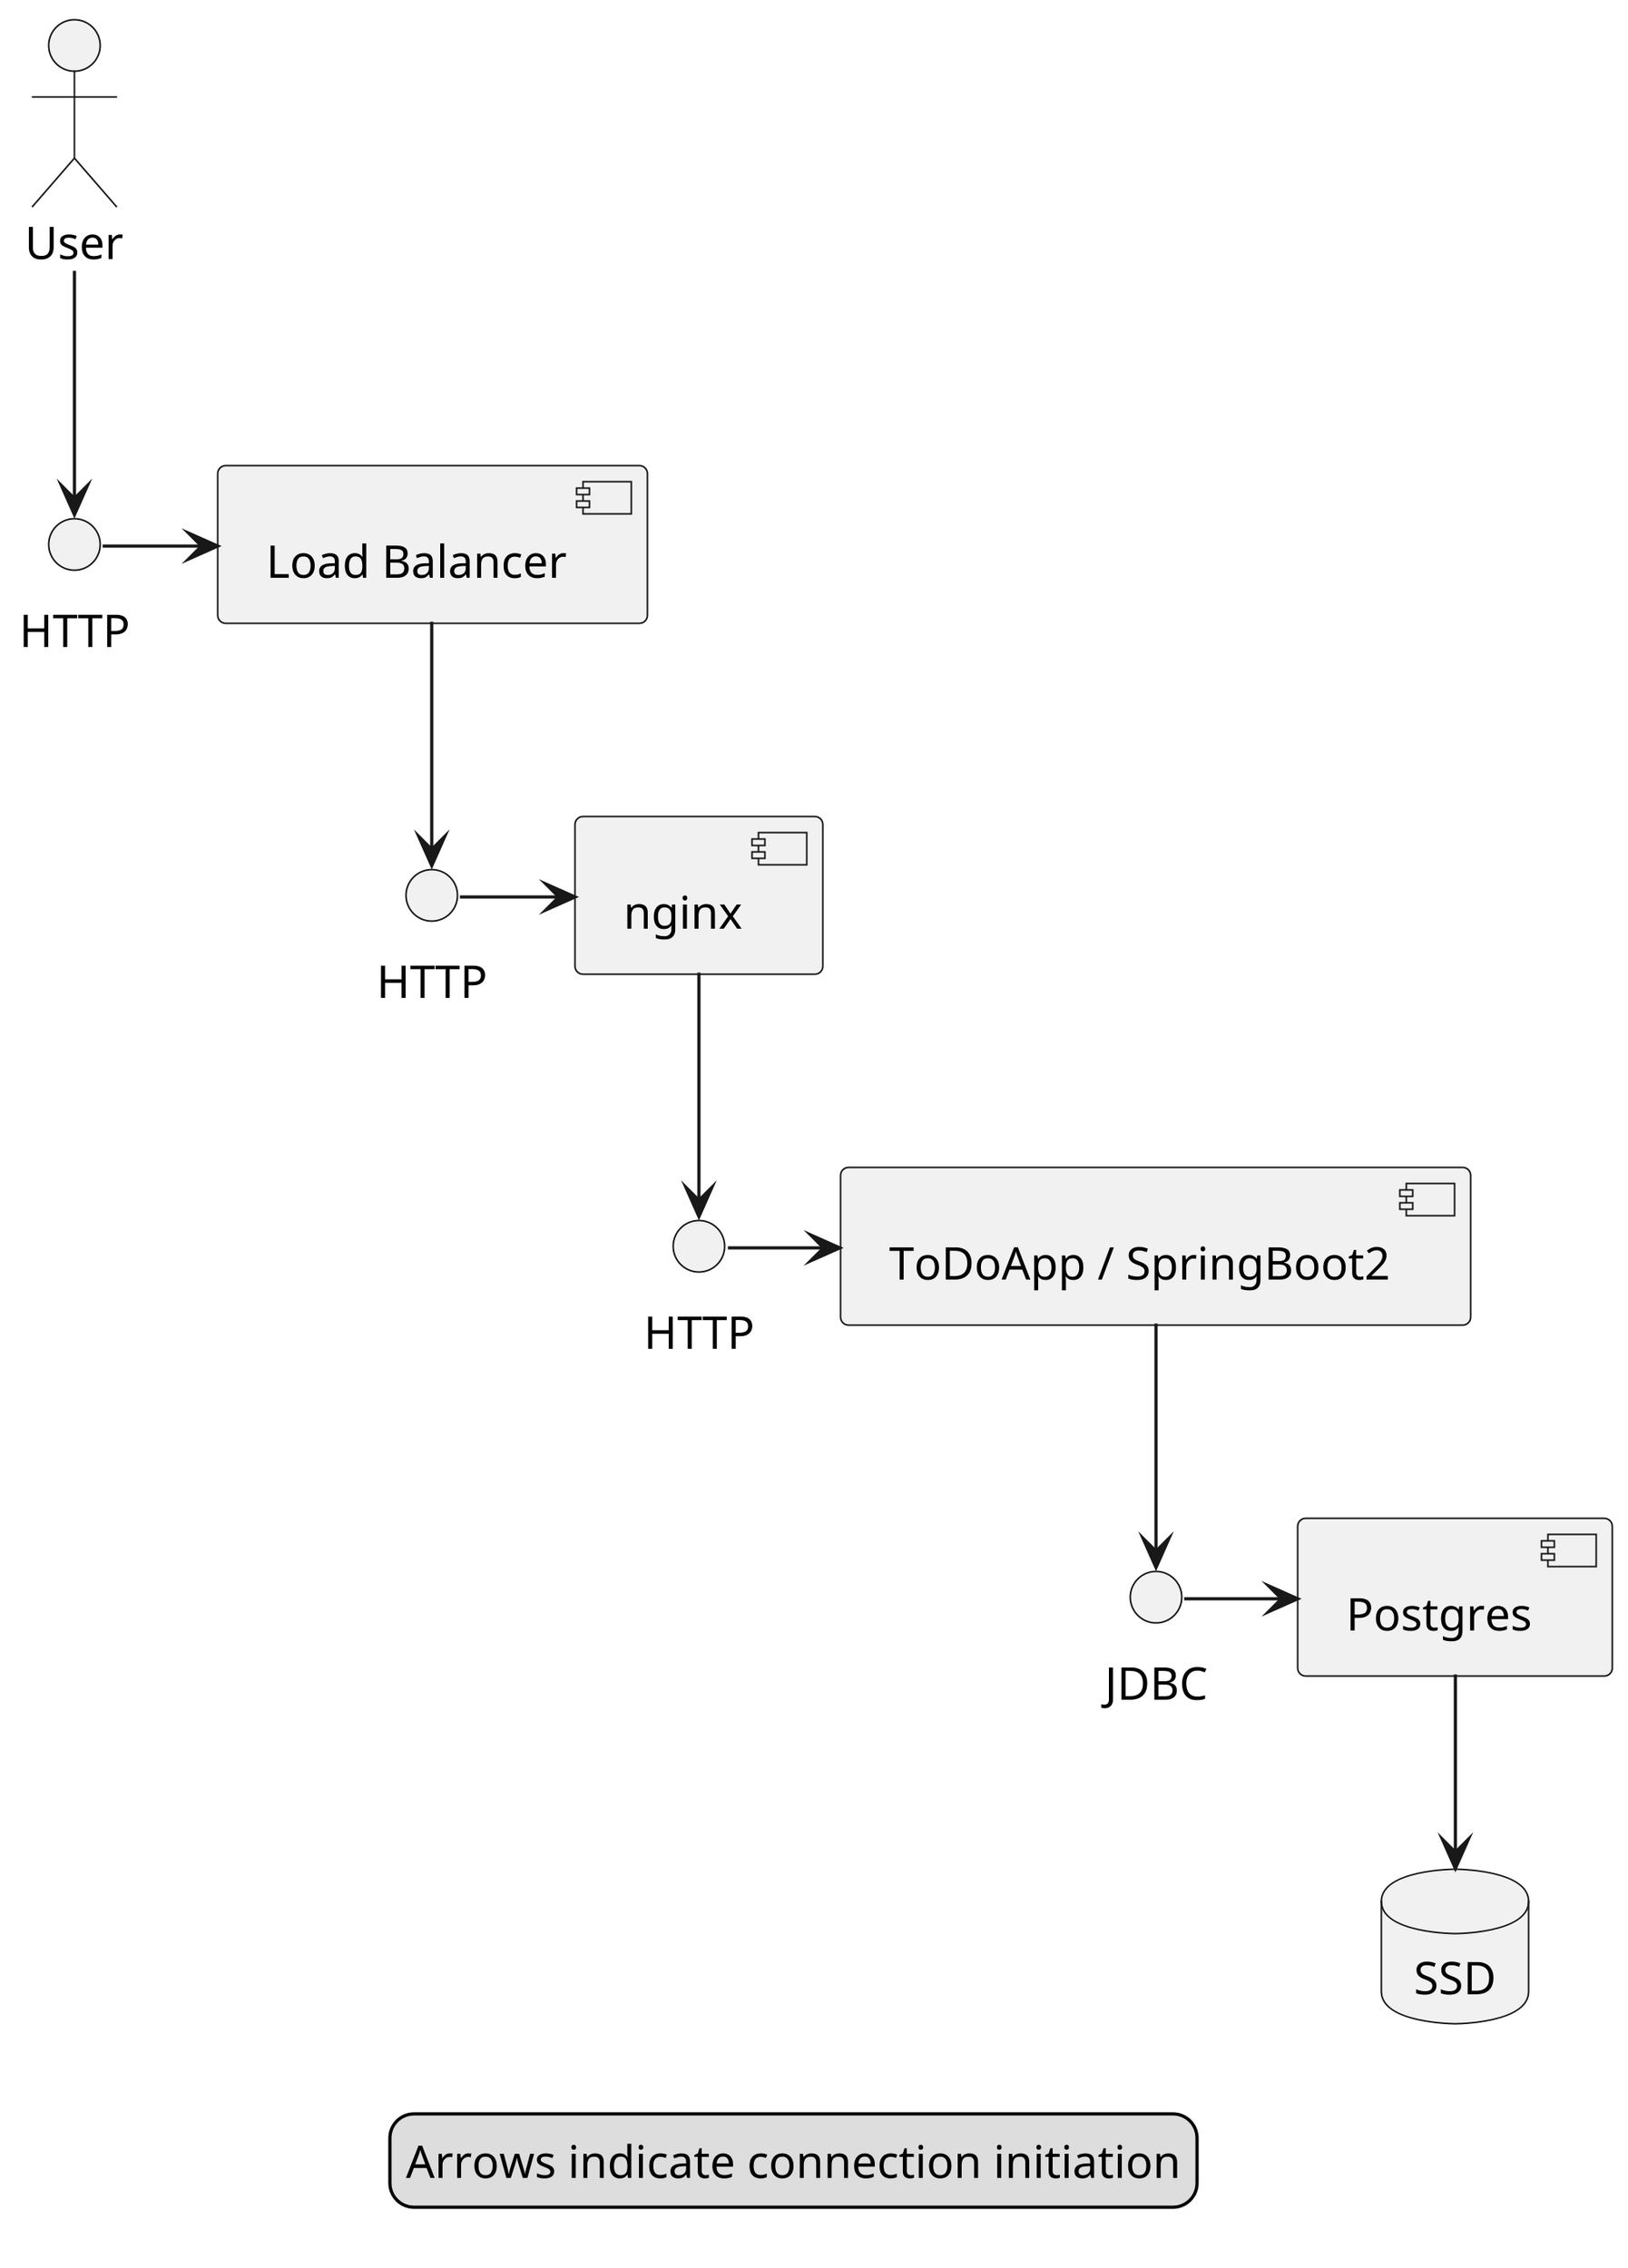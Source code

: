 @startuml

skinparam componentStyle uml2
skinparam linetype ortho
scale 4

actor "User" as User
interface "HTTP" as http1
component "Load Balancer" as LoadBalancer
interface "HTTP" as http2
component "nginx" as WebServer
interface "HTTP" as http3
component "ToDoApp / SpringBoot2" as ApplicationServer
interface "JDBC" as jdbc
component "Postgres" as Database
database "SSD" as Storage

User -d-> http1
http1 -r-> LoadBalancer
LoadBalancer -d-> http2
http2 -r-> WebServer
WebServer -d-> http3
http3 -r-> ApplicationServer
ApplicationServer -d-> jdbc
jdbc -r-> Database
Database -d-> Storage

legend
  Arrows indicate connection initiation
end legend

@enduml



